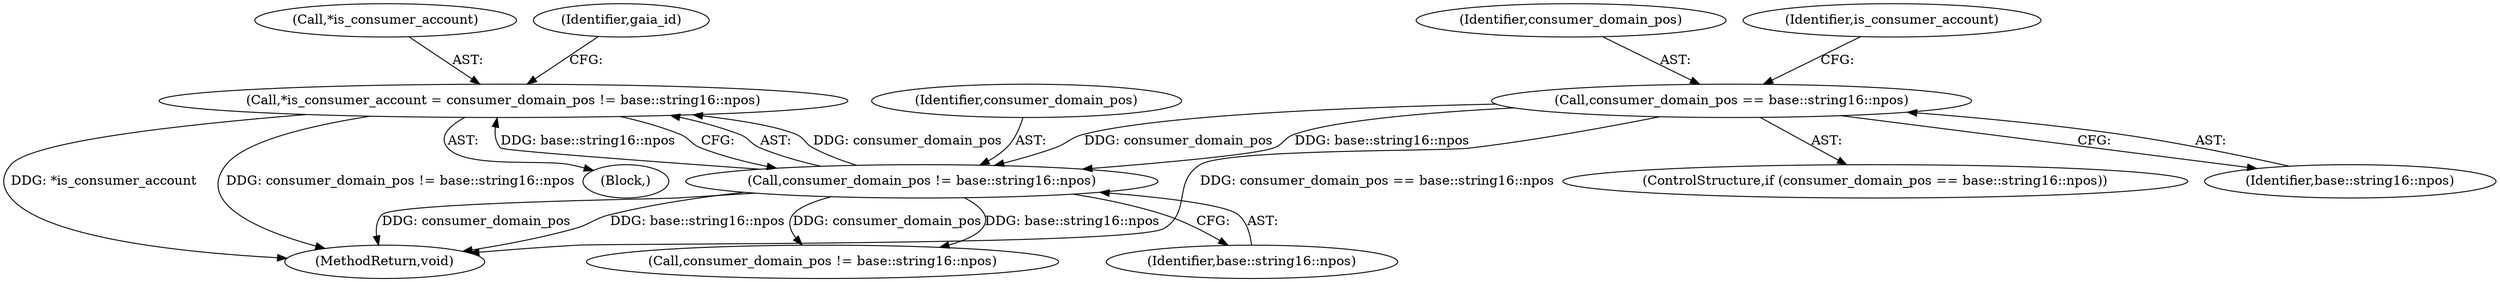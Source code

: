 digraph "0_Chrome_2440e872debd68ae7c2a8bf9ddb34df2cce378cd@API" {
"1000133" [label="(Call,*is_consumer_account = consumer_domain_pos != base::string16::npos)"];
"1000136" [label="(Call,consumer_domain_pos != base::string16::npos)"];
"1000130" [label="(Call,consumer_domain_pos == base::string16::npos)"];
"1000134" [label="(Call,*is_consumer_account)"];
"1000130" [label="(Call,consumer_domain_pos == base::string16::npos)"];
"1000131" [label="(Identifier,consumer_domain_pos)"];
"1000135" [label="(Identifier,is_consumer_account)"];
"1000138" [label="(Identifier,base::string16::npos)"];
"1000133" [label="(Call,*is_consumer_account = consumer_domain_pos != base::string16::npos)"];
"1000136" [label="(Call,consumer_domain_pos != base::string16::npos)"];
"1000129" [label="(ControlStructure,if (consumer_domain_pos == base::string16::npos))"];
"1000249" [label="(MethodReturn,void)"];
"1000195" [label="(Call,consumer_domain_pos != base::string16::npos)"];
"1000137" [label="(Identifier,consumer_domain_pos)"];
"1000141" [label="(Identifier,gaia_id)"];
"1000112" [label="(Block,)"];
"1000132" [label="(Identifier,base::string16::npos)"];
"1000133" -> "1000112"  [label="AST: "];
"1000133" -> "1000136"  [label="CFG: "];
"1000134" -> "1000133"  [label="AST: "];
"1000136" -> "1000133"  [label="AST: "];
"1000141" -> "1000133"  [label="CFG: "];
"1000133" -> "1000249"  [label="DDG: *is_consumer_account"];
"1000133" -> "1000249"  [label="DDG: consumer_domain_pos != base::string16::npos"];
"1000136" -> "1000133"  [label="DDG: consumer_domain_pos"];
"1000136" -> "1000133"  [label="DDG: base::string16::npos"];
"1000136" -> "1000138"  [label="CFG: "];
"1000137" -> "1000136"  [label="AST: "];
"1000138" -> "1000136"  [label="AST: "];
"1000136" -> "1000249"  [label="DDG: base::string16::npos"];
"1000136" -> "1000249"  [label="DDG: consumer_domain_pos"];
"1000130" -> "1000136"  [label="DDG: consumer_domain_pos"];
"1000130" -> "1000136"  [label="DDG: base::string16::npos"];
"1000136" -> "1000195"  [label="DDG: consumer_domain_pos"];
"1000136" -> "1000195"  [label="DDG: base::string16::npos"];
"1000130" -> "1000129"  [label="AST: "];
"1000130" -> "1000132"  [label="CFG: "];
"1000131" -> "1000130"  [label="AST: "];
"1000132" -> "1000130"  [label="AST: "];
"1000135" -> "1000130"  [label="CFG: "];
"1000130" -> "1000249"  [label="DDG: consumer_domain_pos == base::string16::npos"];
}

